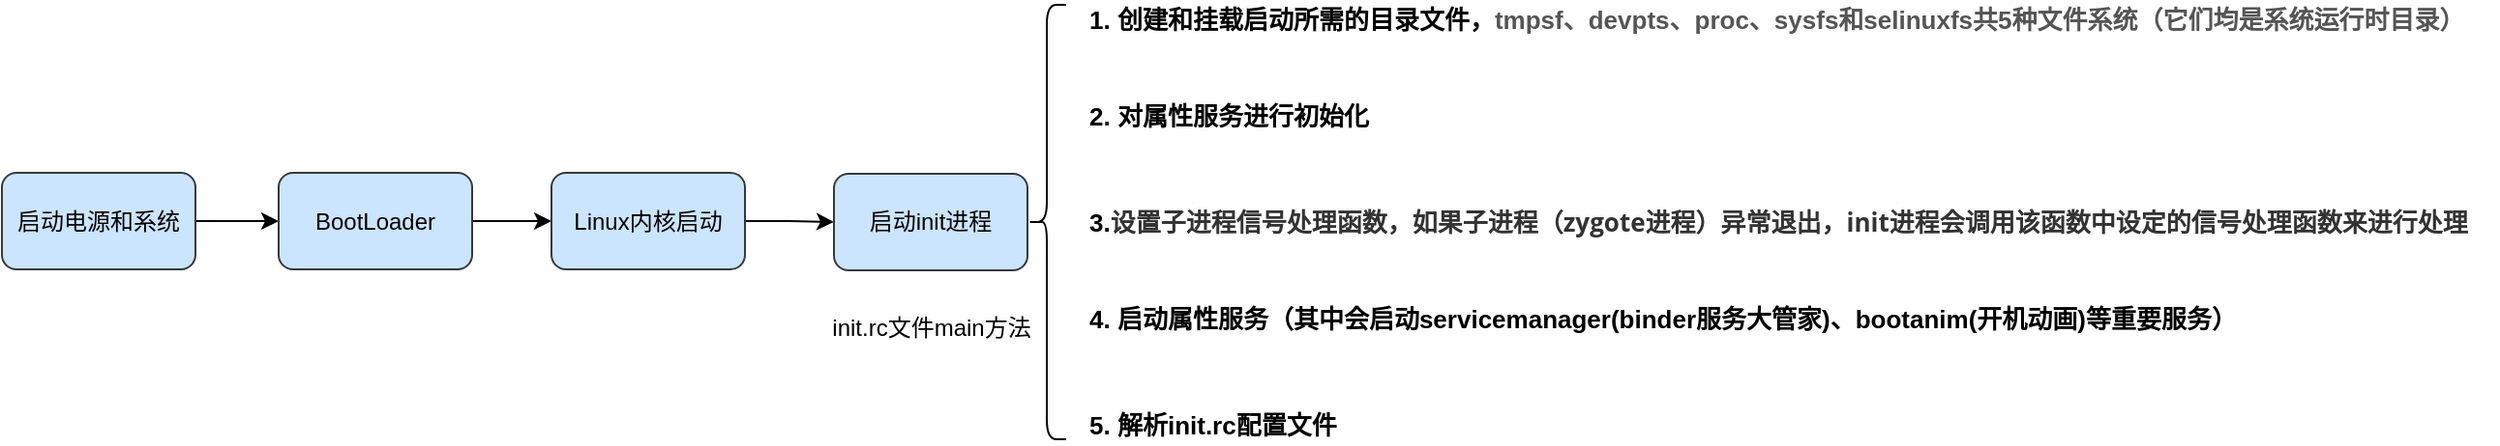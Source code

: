 <mxfile version="14.2.4" type="github">
  <diagram id="C5RBs43oDa-KdzZeNtuy" name="Page-1">
    <mxGraphModel dx="1186" dy="716" grid="1" gridSize="10" guides="1" tooltips="1" connect="1" arrows="1" fold="1" page="1" pageScale="1" pageWidth="1654" pageHeight="1169" math="0" shadow="0">
      <root>
        <mxCell id="WIyWlLk6GJQsqaUBKTNV-0" />
        <mxCell id="WIyWlLk6GJQsqaUBKTNV-1" parent="WIyWlLk6GJQsqaUBKTNV-0" />
        <mxCell id="d2kshv5pj5mYFe1yfL0T-2" style="edgeStyle=orthogonalEdgeStyle;rounded=0;orthogonalLoop=1;jettySize=auto;html=1;exitX=1;exitY=0.5;exitDx=0;exitDy=0;entryX=0;entryY=0.5;entryDx=0;entryDy=0;" edge="1" parent="WIyWlLk6GJQsqaUBKTNV-1" source="d2kshv5pj5mYFe1yfL0T-0" target="d2kshv5pj5mYFe1yfL0T-1">
          <mxGeometry relative="1" as="geometry" />
        </mxCell>
        <mxCell id="d2kshv5pj5mYFe1yfL0T-0" value="启动电源和系统" style="rounded=1;whiteSpace=wrap;html=1;fillColor=#cce5ff;strokeColor=#36393d;" vertex="1" parent="WIyWlLk6GJQsqaUBKTNV-1">
          <mxGeometry x="90" y="559.5" width="100" height="50" as="geometry" />
        </mxCell>
        <mxCell id="d2kshv5pj5mYFe1yfL0T-4" style="edgeStyle=orthogonalEdgeStyle;rounded=0;orthogonalLoop=1;jettySize=auto;html=1;exitX=1;exitY=0.5;exitDx=0;exitDy=0;entryX=0;entryY=0.5;entryDx=0;entryDy=0;" edge="1" parent="WIyWlLk6GJQsqaUBKTNV-1" source="d2kshv5pj5mYFe1yfL0T-1" target="d2kshv5pj5mYFe1yfL0T-3">
          <mxGeometry relative="1" as="geometry" />
        </mxCell>
        <mxCell id="d2kshv5pj5mYFe1yfL0T-1" value="BootLoader" style="rounded=1;whiteSpace=wrap;html=1;fillColor=#cce5ff;strokeColor=#36393d;" vertex="1" parent="WIyWlLk6GJQsqaUBKTNV-1">
          <mxGeometry x="233" y="559.5" width="100" height="50" as="geometry" />
        </mxCell>
        <mxCell id="d2kshv5pj5mYFe1yfL0T-8" style="edgeStyle=orthogonalEdgeStyle;rounded=0;orthogonalLoop=1;jettySize=auto;html=1;exitX=1;exitY=0.5;exitDx=0;exitDy=0;entryX=0;entryY=0.5;entryDx=0;entryDy=0;" edge="1" parent="WIyWlLk6GJQsqaUBKTNV-1" source="d2kshv5pj5mYFe1yfL0T-3" target="d2kshv5pj5mYFe1yfL0T-7">
          <mxGeometry relative="1" as="geometry" />
        </mxCell>
        <mxCell id="d2kshv5pj5mYFe1yfL0T-3" value="Linux内核启动" style="rounded=1;whiteSpace=wrap;html=1;fillColor=#cce5ff;strokeColor=#36393d;" vertex="1" parent="WIyWlLk6GJQsqaUBKTNV-1">
          <mxGeometry x="374" y="559.5" width="100" height="50" as="geometry" />
        </mxCell>
        <mxCell id="d2kshv5pj5mYFe1yfL0T-7" value="启动init进程" style="rounded=1;whiteSpace=wrap;html=1;fillColor=#cce5ff;strokeColor=#36393d;" vertex="1" parent="WIyWlLk6GJQsqaUBKTNV-1">
          <mxGeometry x="520" y="560" width="100" height="50" as="geometry" />
        </mxCell>
        <mxCell id="d2kshv5pj5mYFe1yfL0T-9" value="" style="shape=curlyBracket;whiteSpace=wrap;html=1;rounded=1;" vertex="1" parent="WIyWlLk6GJQsqaUBKTNV-1">
          <mxGeometry x="620" y="472.5" width="20" height="225" as="geometry" />
        </mxCell>
        <mxCell id="d2kshv5pj5mYFe1yfL0T-10" value="init.rc文件main方法" style="text;html=1;align=center;verticalAlign=middle;resizable=0;points=[];autosize=1;" vertex="1" parent="WIyWlLk6GJQsqaUBKTNV-1">
          <mxGeometry x="510" y="630" width="120" height="20" as="geometry" />
        </mxCell>
        <mxCell id="d2kshv5pj5mYFe1yfL0T-12" value="1. 创建和挂载启动所需的目录文件，&lt;span style=&quot;color: rgb(85 , 85 , 85) ; text-align: justify ; background-color: rgb(255 , 255 , 255) ; font-size: 13px&quot;&gt;&lt;font style=&quot;font-size: 13px&quot;&gt;tmpsf、devpts、proc、sysfs和selinuxfs共5种文件系统（它们均是系统运行时目录）&lt;/font&gt;&lt;/span&gt;" style="text;html=1;align=left;verticalAlign=middle;resizable=0;points=[];autosize=1;fontColor=none;fontSize=13;fontStyle=1;fontFamily=Helvetica;" vertex="1" parent="WIyWlLk6GJQsqaUBKTNV-1">
          <mxGeometry x="650" y="470" width="730" height="20" as="geometry" />
        </mxCell>
        <mxCell id="d2kshv5pj5mYFe1yfL0T-13" value="2. 对属性服务进行初始化" style="text;html=1;align=left;verticalAlign=middle;resizable=0;points=[];autosize=1;fontSize=13;fontFamily=Helvetica;fontColor=none;fontStyle=1" vertex="1" parent="WIyWlLk6GJQsqaUBKTNV-1">
          <mxGeometry x="650" y="520" width="160" height="20" as="geometry" />
        </mxCell>
        <mxCell id="d2kshv5pj5mYFe1yfL0T-14" value="3.&lt;span style=&quot;background-color: rgb(255 , 255 , 255) ; color: rgb(51 , 51 , 51) ; font-family: &amp;quot;open sans&amp;quot; , &amp;quot;clear sans&amp;quot; , &amp;quot;helvetica neue&amp;quot; , &amp;quot;helvetica&amp;quot; , &amp;quot;arial&amp;quot; , sans-serif ; font-size: 1em&quot;&gt;设置子进程信号处理函数，如果子进程（zygote进程）异常退出，init进程会调用该函数中设定的信号处理函数来进行处理&lt;/span&gt;" style="text;html=1;align=left;verticalAlign=middle;resizable=0;points=[];autosize=1;fontSize=13;fontFamily=Helvetica;fontColor=none;fontStyle=1" vertex="1" parent="WIyWlLk6GJQsqaUBKTNV-1">
          <mxGeometry x="650" y="575" width="720" height="20" as="geometry" />
        </mxCell>
        <mxCell id="d2kshv5pj5mYFe1yfL0T-17" value="&lt;h4 id=&quot;4、启动属性服务（其中会启动servicemanager-binder服务大管家-、bootanim-开机动画-等重要服务）&quot; style=&quot;margin: 20px 0px 10px ; padding: 10px 0px 0px ; line-height: 1.5 ; background-color: rgb(255 , 255 , 255)&quot;&gt;4. 启动属性服务（其中会启动servicemanager(binder服务大管家)、bootanim(开机动画)等重要服务）&lt;/h4&gt;" style="text;html=1;align=left;verticalAlign=middle;resizable=0;points=[];autosize=1;fontSize=13;fontFamily=Helvetica;fontStyle=1" vertex="1" parent="WIyWlLk6GJQsqaUBKTNV-1">
          <mxGeometry x="650" y="595" width="610" height="60" as="geometry" />
        </mxCell>
        <mxCell id="d2kshv5pj5mYFe1yfL0T-18" value="&lt;b&gt;5. 解析init.rc配置文件&lt;/b&gt;" style="text;html=1;align=left;verticalAlign=middle;resizable=0;points=[];autosize=1;fontSize=13;fontFamily=Helvetica;fontColor=none;" vertex="1" parent="WIyWlLk6GJQsqaUBKTNV-1">
          <mxGeometry x="650" y="680" width="140" height="20" as="geometry" />
        </mxCell>
      </root>
    </mxGraphModel>
  </diagram>
</mxfile>
